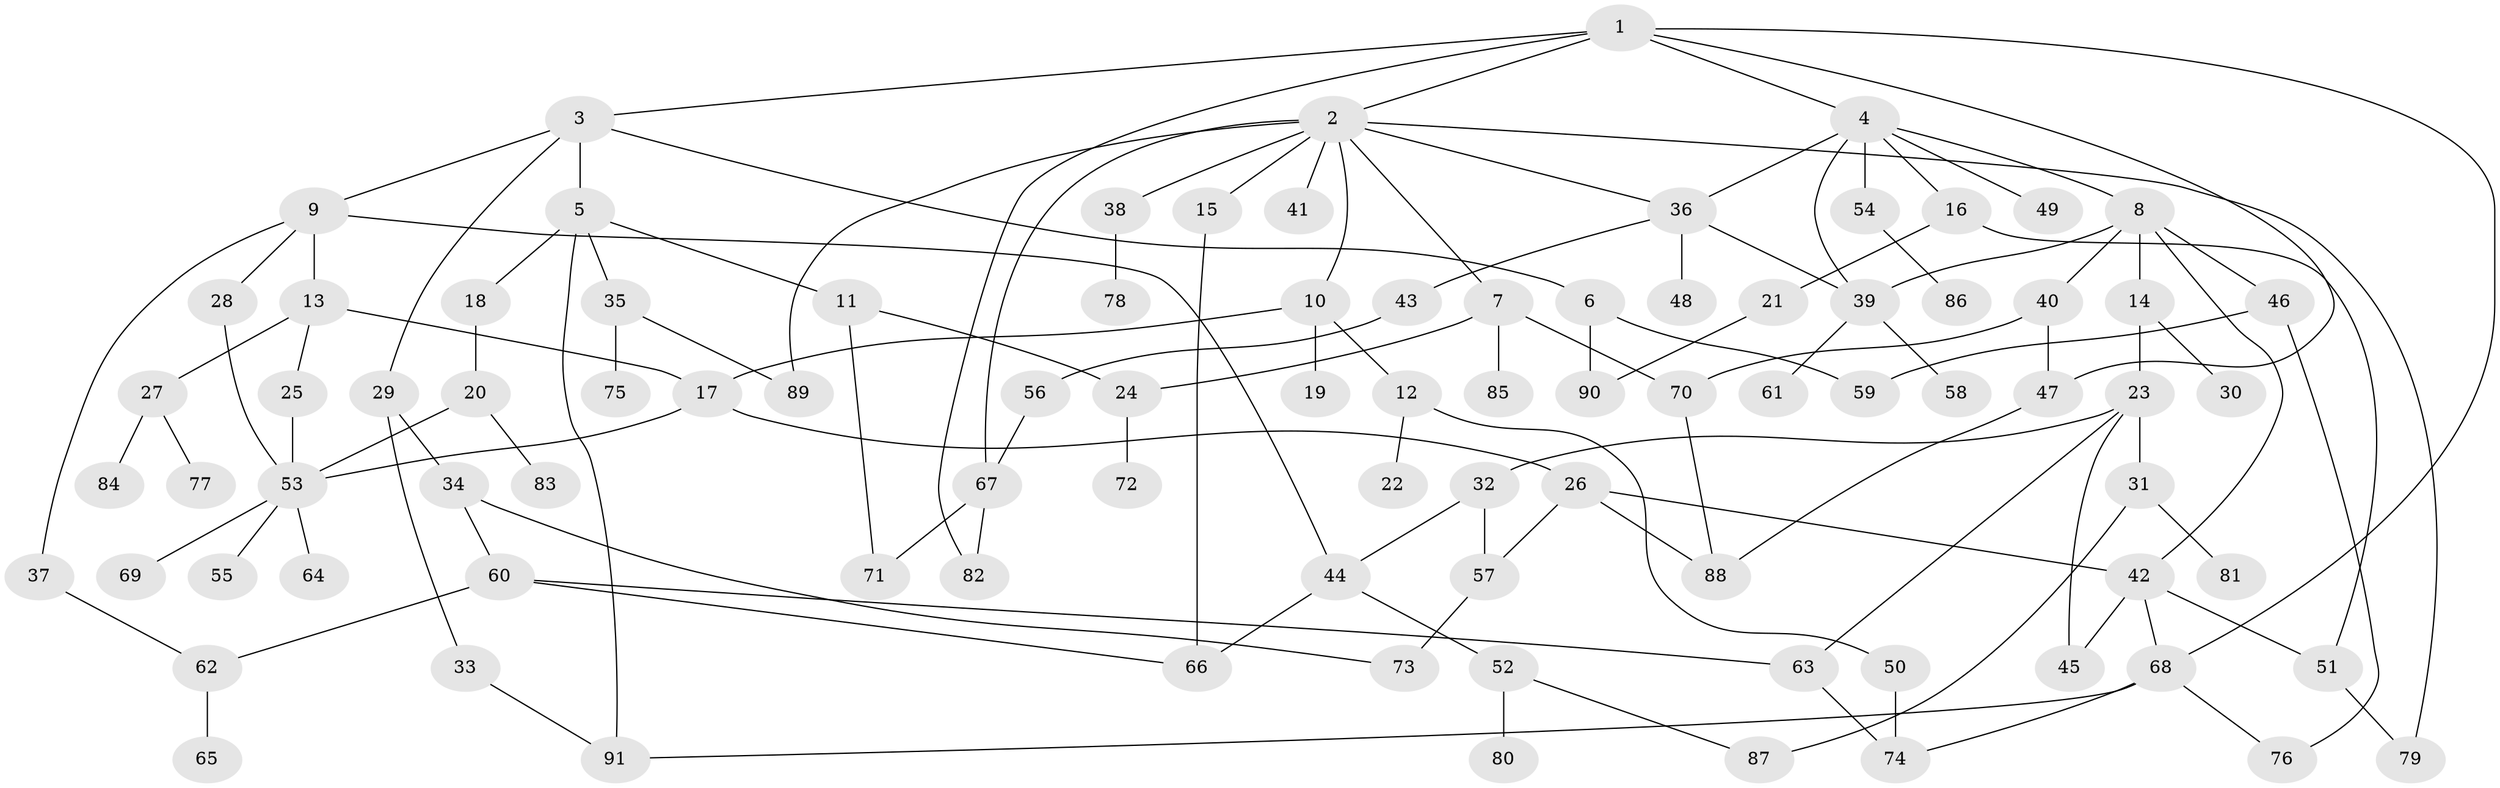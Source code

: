// Generated by graph-tools (version 1.1) at 2025/00/03/09/25 03:00:58]
// undirected, 91 vertices, 126 edges
graph export_dot {
graph [start="1"]
  node [color=gray90,style=filled];
  1;
  2;
  3;
  4;
  5;
  6;
  7;
  8;
  9;
  10;
  11;
  12;
  13;
  14;
  15;
  16;
  17;
  18;
  19;
  20;
  21;
  22;
  23;
  24;
  25;
  26;
  27;
  28;
  29;
  30;
  31;
  32;
  33;
  34;
  35;
  36;
  37;
  38;
  39;
  40;
  41;
  42;
  43;
  44;
  45;
  46;
  47;
  48;
  49;
  50;
  51;
  52;
  53;
  54;
  55;
  56;
  57;
  58;
  59;
  60;
  61;
  62;
  63;
  64;
  65;
  66;
  67;
  68;
  69;
  70;
  71;
  72;
  73;
  74;
  75;
  76;
  77;
  78;
  79;
  80;
  81;
  82;
  83;
  84;
  85;
  86;
  87;
  88;
  89;
  90;
  91;
  1 -- 2;
  1 -- 3;
  1 -- 4;
  1 -- 47;
  1 -- 82;
  1 -- 68;
  2 -- 7;
  2 -- 10;
  2 -- 15;
  2 -- 36;
  2 -- 38;
  2 -- 41;
  2 -- 89;
  2 -- 67;
  2 -- 79;
  3 -- 5;
  3 -- 6;
  3 -- 9;
  3 -- 29;
  4 -- 8;
  4 -- 16;
  4 -- 39;
  4 -- 49;
  4 -- 54;
  4 -- 36;
  5 -- 11;
  5 -- 18;
  5 -- 35;
  5 -- 91;
  6 -- 59;
  6 -- 90;
  7 -- 24;
  7 -- 85;
  7 -- 70;
  8 -- 14;
  8 -- 40;
  8 -- 42;
  8 -- 46;
  8 -- 39;
  9 -- 13;
  9 -- 28;
  9 -- 37;
  9 -- 44;
  10 -- 12;
  10 -- 19;
  10 -- 17;
  11 -- 24;
  11 -- 71;
  12 -- 22;
  12 -- 50;
  13 -- 17;
  13 -- 25;
  13 -- 27;
  14 -- 23;
  14 -- 30;
  15 -- 66;
  16 -- 21;
  16 -- 51;
  17 -- 26;
  17 -- 53;
  18 -- 20;
  20 -- 83;
  20 -- 53;
  21 -- 90;
  23 -- 31;
  23 -- 32;
  23 -- 45;
  23 -- 63;
  24 -- 72;
  25 -- 53;
  26 -- 57;
  26 -- 42;
  26 -- 88;
  27 -- 77;
  27 -- 84;
  28 -- 53;
  29 -- 33;
  29 -- 34;
  31 -- 81;
  31 -- 87;
  32 -- 44;
  32 -- 57;
  33 -- 91;
  34 -- 60;
  34 -- 73;
  35 -- 75;
  35 -- 89;
  36 -- 43;
  36 -- 48;
  36 -- 39;
  37 -- 62;
  38 -- 78;
  39 -- 58;
  39 -- 61;
  40 -- 70;
  40 -- 47;
  42 -- 51;
  42 -- 68;
  42 -- 45;
  43 -- 56;
  44 -- 52;
  44 -- 66;
  46 -- 76;
  46 -- 59;
  47 -- 88;
  50 -- 74;
  51 -- 79;
  52 -- 80;
  52 -- 87;
  53 -- 55;
  53 -- 64;
  53 -- 69;
  54 -- 86;
  56 -- 67;
  57 -- 73;
  60 -- 66;
  60 -- 62;
  60 -- 63;
  62 -- 65;
  63 -- 74;
  67 -- 71;
  67 -- 82;
  68 -- 76;
  68 -- 91;
  68 -- 74;
  70 -- 88;
}
